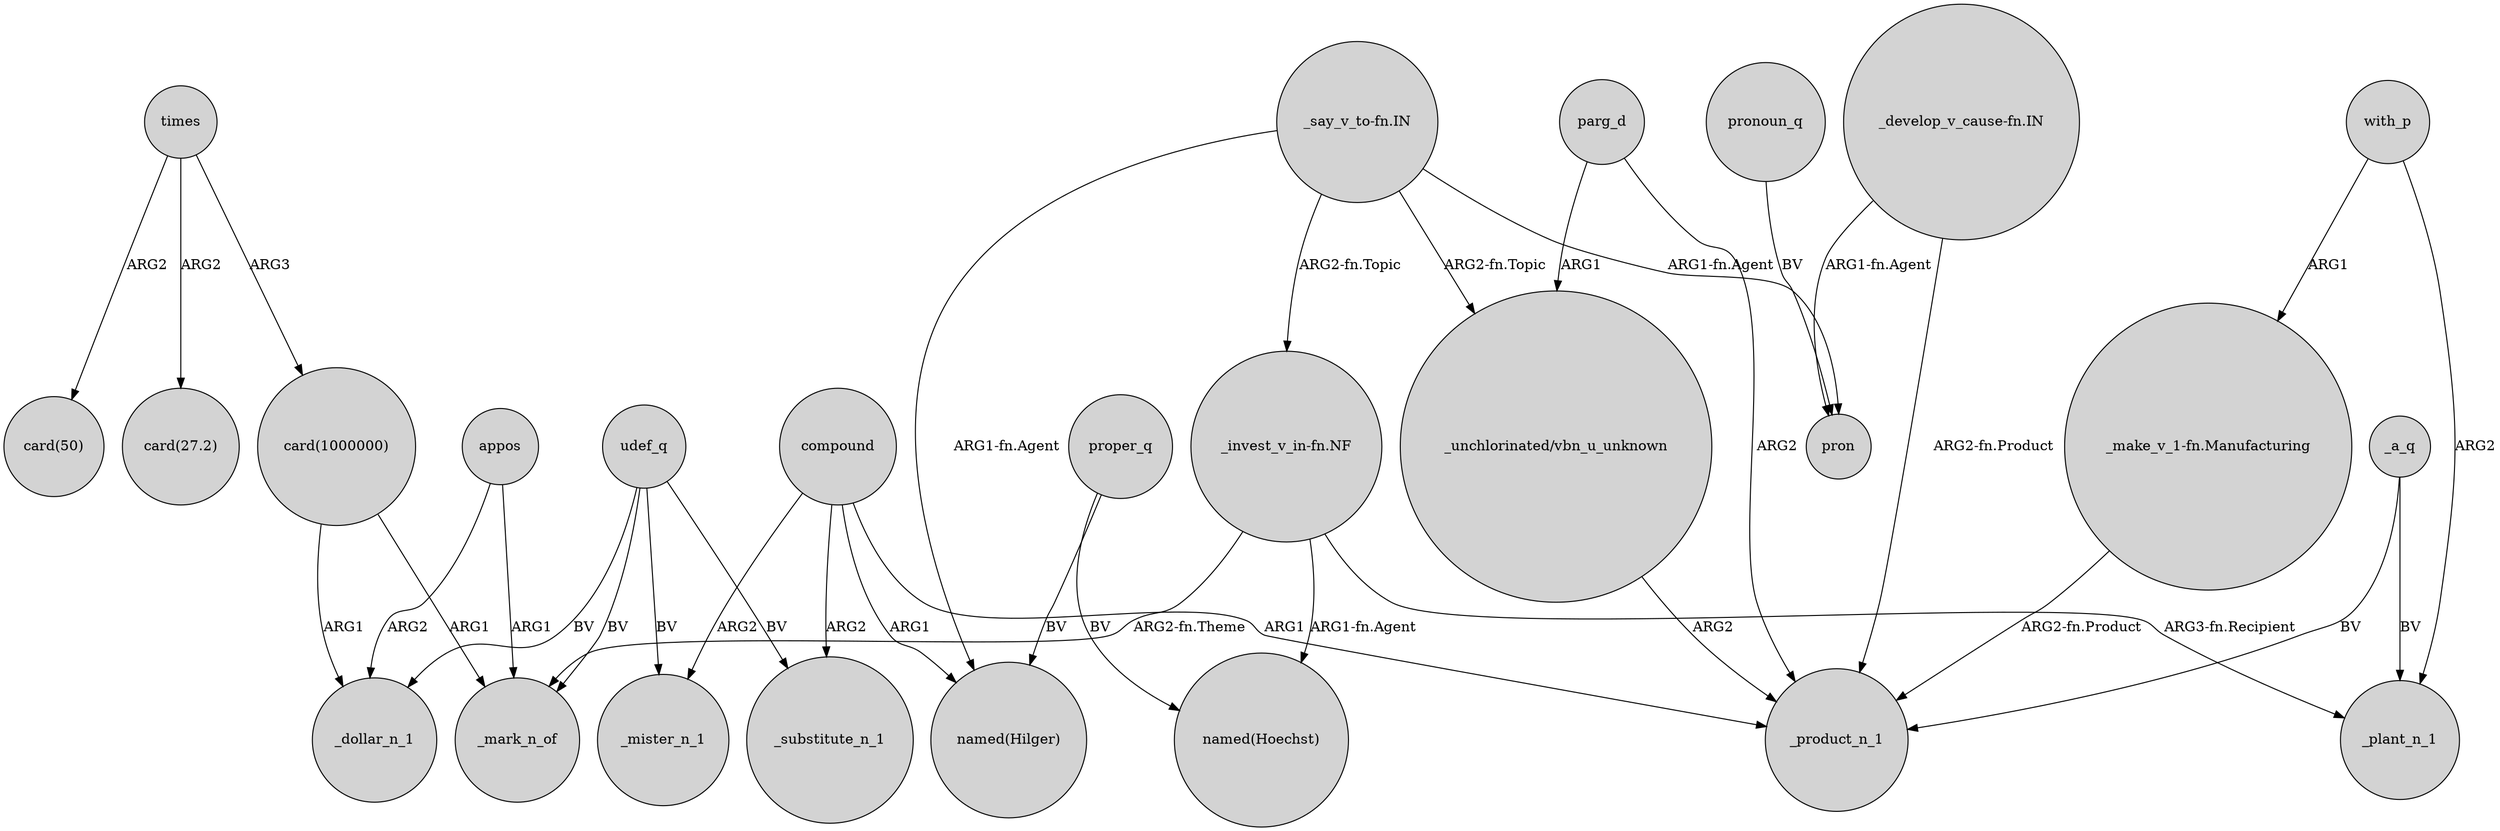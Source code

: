 digraph {
	node [shape=circle style=filled]
	udef_q -> _substitute_n_1 [label=BV]
	with_p -> "_make_v_1-fn.Manufacturing" [label=ARG1]
	times -> "card(50)" [label=ARG2]
	appos -> _dollar_n_1 [label=ARG2]
	"card(1000000)" -> _dollar_n_1 [label=ARG1]
	compound -> _product_n_1 [label=ARG1]
	parg_d -> _product_n_1 [label=ARG2]
	udef_q -> _mark_n_of [label=BV]
	"_make_v_1-fn.Manufacturing" -> _product_n_1 [label="ARG2-fn.Product"]
	_a_q -> _product_n_1 [label=BV]
	compound -> _mister_n_1 [label=ARG2]
	parg_d -> "_unchlorinated/vbn_u_unknown" [label=ARG1]
	"_develop_v_cause-fn.IN" -> _product_n_1 [label="ARG2-fn.Product"]
	udef_q -> _mister_n_1 [label=BV]
	times -> "card(27.2)" [label=ARG2]
	"_develop_v_cause-fn.IN" -> pron [label="ARG1-fn.Agent"]
	"_say_v_to-fn.IN" -> "named(Hilger)" [label="ARG1-fn.Agent"]
	proper_q -> "named(Hoechst)" [label=BV]
	proper_q -> "named(Hilger)" [label=BV]
	pronoun_q -> pron [label=BV]
	"card(1000000)" -> _mark_n_of [label=ARG1]
	times -> "card(1000000)" [label=ARG3]
	compound -> _substitute_n_1 [label=ARG2]
	"_invest_v_in-fn.NF" -> "named(Hoechst)" [label="ARG1-fn.Agent"]
	"_unchlorinated/vbn_u_unknown" -> _product_n_1 [label=ARG2]
	"_say_v_to-fn.IN" -> "_unchlorinated/vbn_u_unknown" [label="ARG2-fn.Topic"]
	"_say_v_to-fn.IN" -> pron [label="ARG1-fn.Agent"]
	"_say_v_to-fn.IN" -> "_invest_v_in-fn.NF" [label="ARG2-fn.Topic"]
	"_invest_v_in-fn.NF" -> _mark_n_of [label="ARG2-fn.Theme"]
	"_invest_v_in-fn.NF" -> _plant_n_1 [label="ARG3-fn.Recipient"]
	compound -> "named(Hilger)" [label=ARG1]
	with_p -> _plant_n_1 [label=ARG2]
	appos -> _mark_n_of [label=ARG1]
	udef_q -> _dollar_n_1 [label=BV]
	_a_q -> _plant_n_1 [label=BV]
}
